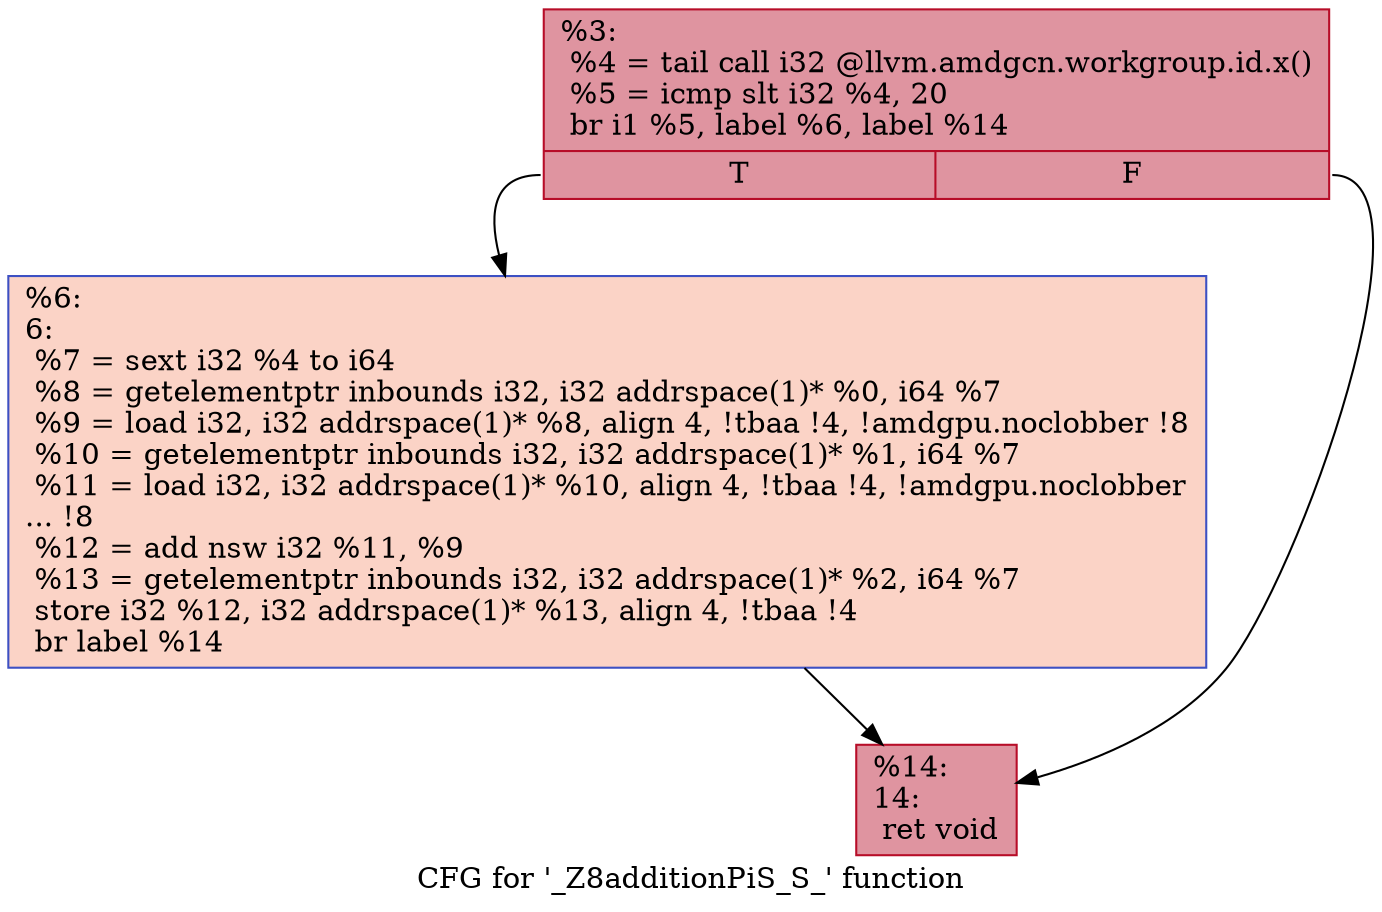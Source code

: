 digraph "CFG for '_Z8additionPiS_S_' function" {
	label="CFG for '_Z8additionPiS_S_' function";

	Node0x5c0adb0 [shape=record,color="#b70d28ff", style=filled, fillcolor="#b70d2870",label="{%3:\l  %4 = tail call i32 @llvm.amdgcn.workgroup.id.x()\l  %5 = icmp slt i32 %4, 20\l  br i1 %5, label %6, label %14\l|{<s0>T|<s1>F}}"];
	Node0x5c0adb0:s0 -> Node0x5c0b680;
	Node0x5c0adb0:s1 -> Node0x5c0b710;
	Node0x5c0b680 [shape=record,color="#3d50c3ff", style=filled, fillcolor="#f59c7d70",label="{%6:\l6:                                                \l  %7 = sext i32 %4 to i64\l  %8 = getelementptr inbounds i32, i32 addrspace(1)* %0, i64 %7\l  %9 = load i32, i32 addrspace(1)* %8, align 4, !tbaa !4, !amdgpu.noclobber !8\l  %10 = getelementptr inbounds i32, i32 addrspace(1)* %1, i64 %7\l  %11 = load i32, i32 addrspace(1)* %10, align 4, !tbaa !4, !amdgpu.noclobber\l... !8\l  %12 = add nsw i32 %11, %9\l  %13 = getelementptr inbounds i32, i32 addrspace(1)* %2, i64 %7\l  store i32 %12, i32 addrspace(1)* %13, align 4, !tbaa !4\l  br label %14\l}"];
	Node0x5c0b680 -> Node0x5c0b710;
	Node0x5c0b710 [shape=record,color="#b70d28ff", style=filled, fillcolor="#b70d2870",label="{%14:\l14:                                               \l  ret void\l}"];
}
